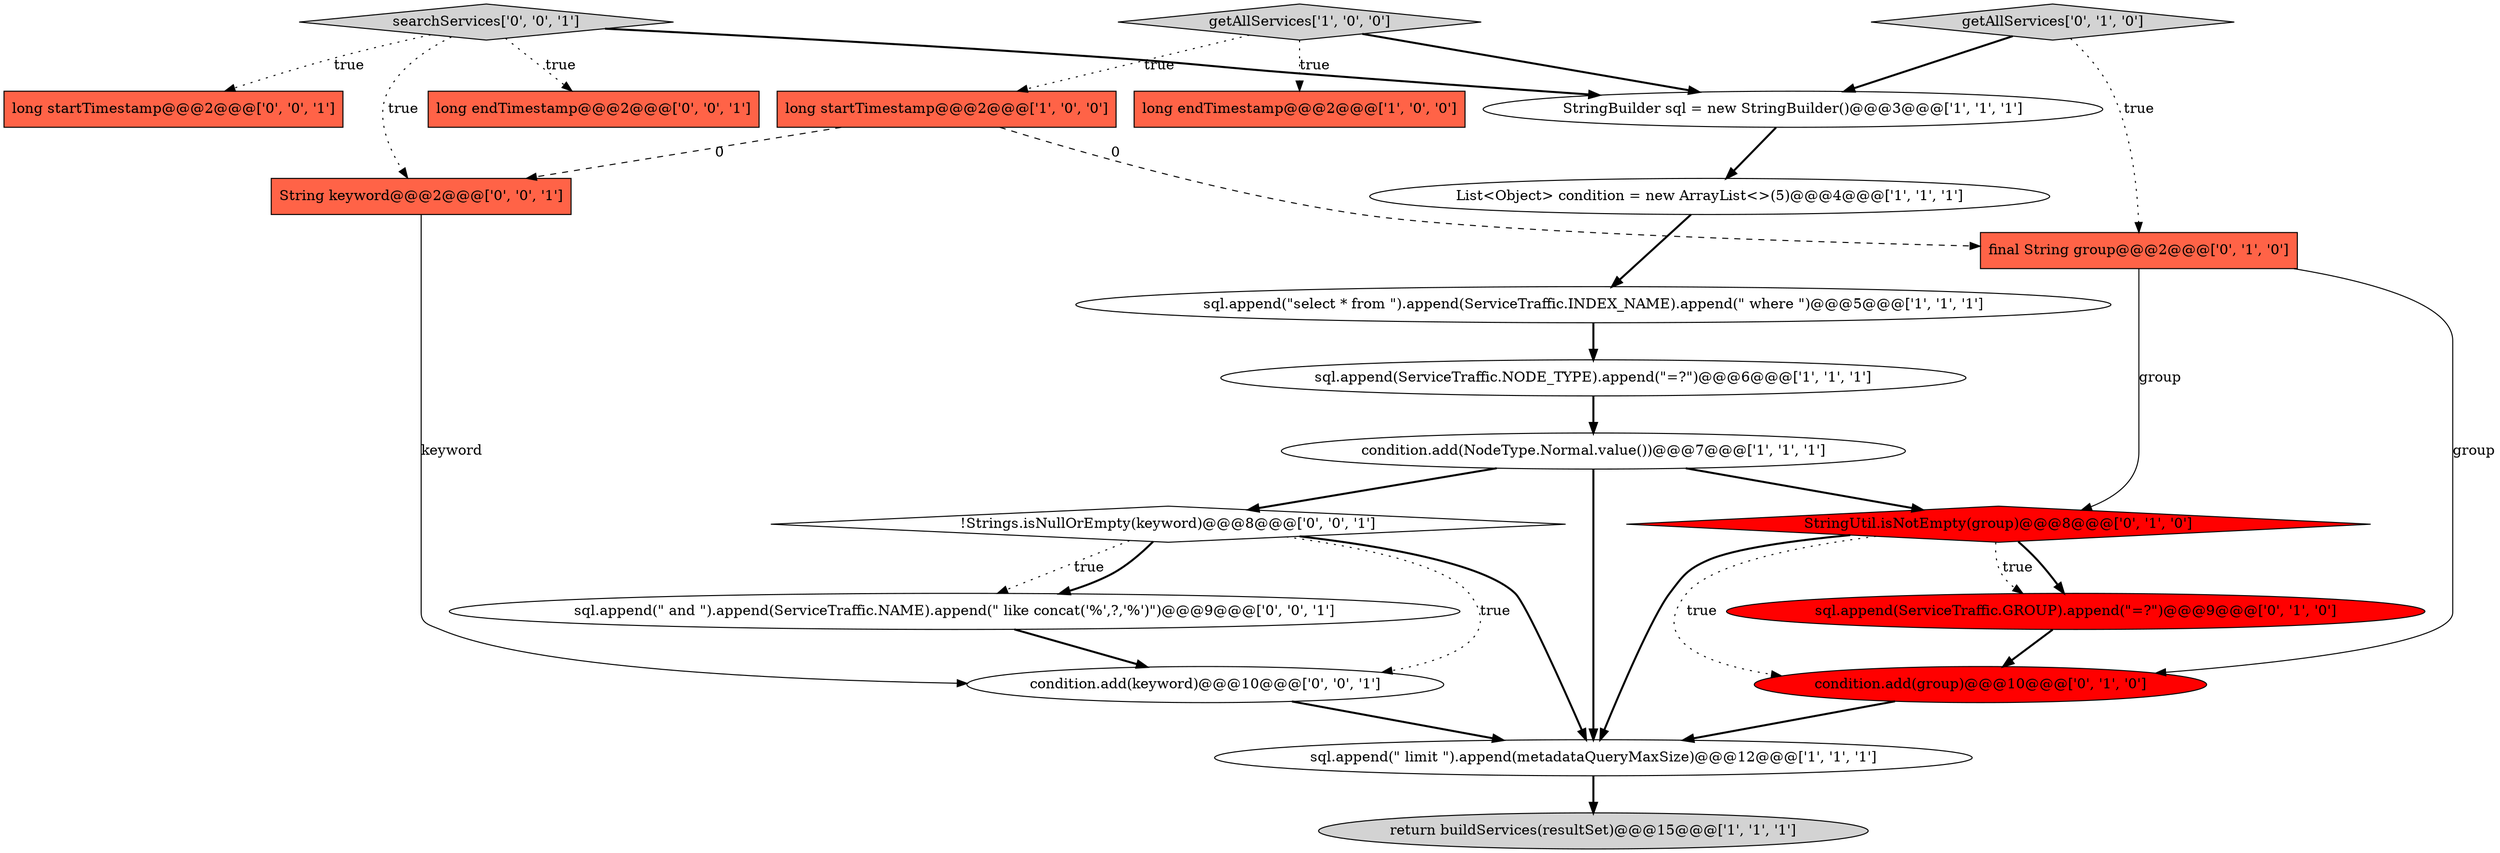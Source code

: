 digraph {
18 [style = filled, label = "searchServices['0', '0', '1']", fillcolor = lightgray, shape = diamond image = "AAA0AAABBB3BBB"];
19 [style = filled, label = "!Strings.isNullOrEmpty(keyword)@@@8@@@['0', '0', '1']", fillcolor = white, shape = diamond image = "AAA0AAABBB3BBB"];
20 [style = filled, label = "long endTimestamp@@@2@@@['0', '0', '1']", fillcolor = tomato, shape = box image = "AAA0AAABBB3BBB"];
2 [style = filled, label = "StringBuilder sql = new StringBuilder()@@@3@@@['1', '1', '1']", fillcolor = white, shape = ellipse image = "AAA0AAABBB1BBB"];
15 [style = filled, label = "sql.append(\" and \").append(ServiceTraffic.NAME).append(\" like concat('%',?,'%')\")@@@9@@@['0', '0', '1']", fillcolor = white, shape = ellipse image = "AAA0AAABBB3BBB"];
4 [style = filled, label = "sql.append(\"select * from \").append(ServiceTraffic.INDEX_NAME).append(\" where \")@@@5@@@['1', '1', '1']", fillcolor = white, shape = ellipse image = "AAA0AAABBB1BBB"];
9 [style = filled, label = "sql.append(\" limit \").append(metadataQueryMaxSize)@@@12@@@['1', '1', '1']", fillcolor = white, shape = ellipse image = "AAA0AAABBB1BBB"];
16 [style = filled, label = "long startTimestamp@@@2@@@['0', '0', '1']", fillcolor = tomato, shape = box image = "AAA0AAABBB3BBB"];
13 [style = filled, label = "final String group@@@2@@@['0', '1', '0']", fillcolor = tomato, shape = box image = "AAA1AAABBB2BBB"];
0 [style = filled, label = "List<Object> condition = new ArrayList<>(5)@@@4@@@['1', '1', '1']", fillcolor = white, shape = ellipse image = "AAA0AAABBB1BBB"];
10 [style = filled, label = "sql.append(ServiceTraffic.GROUP).append(\"=?\")@@@9@@@['0', '1', '0']", fillcolor = red, shape = ellipse image = "AAA1AAABBB2BBB"];
7 [style = filled, label = "condition.add(NodeType.Normal.value())@@@7@@@['1', '1', '1']", fillcolor = white, shape = ellipse image = "AAA0AAABBB1BBB"];
1 [style = filled, label = "long endTimestamp@@@2@@@['1', '0', '0']", fillcolor = tomato, shape = box image = "AAA0AAABBB1BBB"];
12 [style = filled, label = "StringUtil.isNotEmpty(group)@@@8@@@['0', '1', '0']", fillcolor = red, shape = diamond image = "AAA1AAABBB2BBB"];
6 [style = filled, label = "sql.append(ServiceTraffic.NODE_TYPE).append(\"=?\")@@@6@@@['1', '1', '1']", fillcolor = white, shape = ellipse image = "AAA0AAABBB1BBB"];
8 [style = filled, label = "long startTimestamp@@@2@@@['1', '0', '0']", fillcolor = tomato, shape = box image = "AAA1AAABBB1BBB"];
3 [style = filled, label = "return buildServices(resultSet)@@@15@@@['1', '1', '1']", fillcolor = lightgray, shape = ellipse image = "AAA0AAABBB1BBB"];
17 [style = filled, label = "condition.add(keyword)@@@10@@@['0', '0', '1']", fillcolor = white, shape = ellipse image = "AAA0AAABBB3BBB"];
5 [style = filled, label = "getAllServices['1', '0', '0']", fillcolor = lightgray, shape = diamond image = "AAA0AAABBB1BBB"];
21 [style = filled, label = "String keyword@@@2@@@['0', '0', '1']", fillcolor = tomato, shape = box image = "AAA0AAABBB3BBB"];
14 [style = filled, label = "condition.add(group)@@@10@@@['0', '1', '0']", fillcolor = red, shape = ellipse image = "AAA1AAABBB2BBB"];
11 [style = filled, label = "getAllServices['0', '1', '0']", fillcolor = lightgray, shape = diamond image = "AAA0AAABBB2BBB"];
10->14 [style = bold, label=""];
4->6 [style = bold, label=""];
7->12 [style = bold, label=""];
19->17 [style = dotted, label="true"];
18->16 [style = dotted, label="true"];
17->9 [style = bold, label=""];
5->1 [style = dotted, label="true"];
18->21 [style = dotted, label="true"];
11->13 [style = dotted, label="true"];
18->20 [style = dotted, label="true"];
8->21 [style = dashed, label="0"];
18->2 [style = bold, label=""];
19->15 [style = dotted, label="true"];
12->9 [style = bold, label=""];
11->2 [style = bold, label=""];
8->13 [style = dashed, label="0"];
7->9 [style = bold, label=""];
12->14 [style = dotted, label="true"];
5->2 [style = bold, label=""];
15->17 [style = bold, label=""];
2->0 [style = bold, label=""];
12->10 [style = bold, label=""];
12->10 [style = dotted, label="true"];
19->9 [style = bold, label=""];
0->4 [style = bold, label=""];
13->14 [style = solid, label="group"];
21->17 [style = solid, label="keyword"];
13->12 [style = solid, label="group"];
9->3 [style = bold, label=""];
14->9 [style = bold, label=""];
19->15 [style = bold, label=""];
6->7 [style = bold, label=""];
5->8 [style = dotted, label="true"];
7->19 [style = bold, label=""];
}
